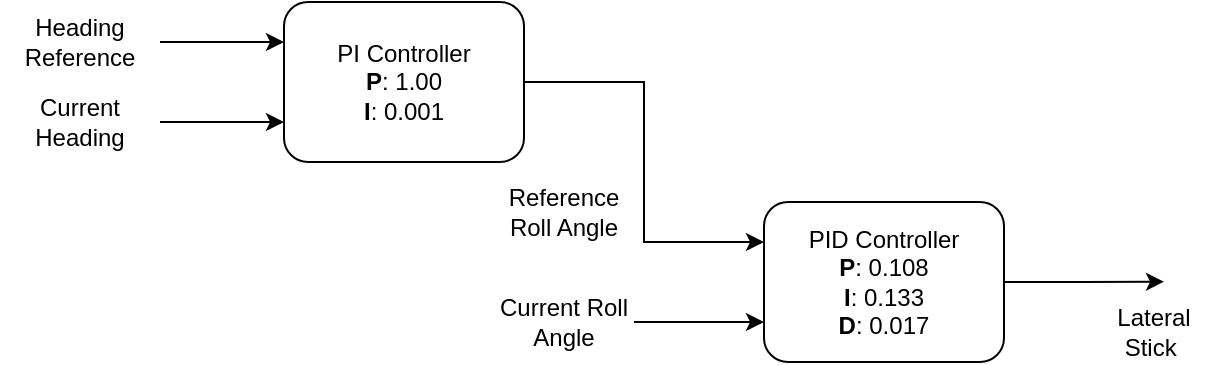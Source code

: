 <mxfile version="22.0.0" type="device">
  <diagram name="Page-1" id="YSsVkuyPNy9ZA1uG2HYC">
    <mxGraphModel dx="740" dy="756" grid="1" gridSize="10" guides="1" tooltips="1" connect="1" arrows="1" fold="1" page="1" pageScale="1" pageWidth="850" pageHeight="1100" math="0" shadow="0">
      <root>
        <mxCell id="0" />
        <mxCell id="1" parent="0" />
        <mxCell id="wv3fHxCH5PDM68DYIURw-10" style="edgeStyle=orthogonalEdgeStyle;rounded=0;orthogonalLoop=1;jettySize=auto;html=1;exitX=1;exitY=0.5;exitDx=0;exitDy=0;entryX=0;entryY=0.25;entryDx=0;entryDy=0;" edge="1" parent="1" source="wv3fHxCH5PDM68DYIURw-1" target="wv3fHxCH5PDM68DYIURw-9">
          <mxGeometry relative="1" as="geometry" />
        </mxCell>
        <mxCell id="wv3fHxCH5PDM68DYIURw-1" value="PI Controller&lt;br&gt;&lt;b&gt;P&lt;/b&gt;: 1.00&lt;br&gt;&lt;b&gt;I&lt;/b&gt;: 0.001" style="rounded=1;whiteSpace=wrap;html=1;" vertex="1" parent="1">
          <mxGeometry x="240" y="260" width="120" height="80" as="geometry" />
        </mxCell>
        <mxCell id="wv3fHxCH5PDM68DYIURw-7" style="edgeStyle=orthogonalEdgeStyle;rounded=0;orthogonalLoop=1;jettySize=auto;html=1;exitX=1;exitY=0.5;exitDx=0;exitDy=0;entryX=0;entryY=0.25;entryDx=0;entryDy=0;" edge="1" parent="1" source="wv3fHxCH5PDM68DYIURw-5" target="wv3fHxCH5PDM68DYIURw-1">
          <mxGeometry relative="1" as="geometry" />
        </mxCell>
        <mxCell id="wv3fHxCH5PDM68DYIURw-5" value="Heading Reference" style="text;html=1;strokeColor=none;fillColor=none;align=center;verticalAlign=middle;whiteSpace=wrap;rounded=0;" vertex="1" parent="1">
          <mxGeometry x="98" y="265" width="80" height="30" as="geometry" />
        </mxCell>
        <mxCell id="wv3fHxCH5PDM68DYIURw-8" style="edgeStyle=orthogonalEdgeStyle;rounded=0;orthogonalLoop=1;jettySize=auto;html=1;exitX=1;exitY=0.5;exitDx=0;exitDy=0;entryX=0;entryY=0.75;entryDx=0;entryDy=0;" edge="1" parent="1" source="wv3fHxCH5PDM68DYIURw-6" target="wv3fHxCH5PDM68DYIURw-1">
          <mxGeometry relative="1" as="geometry" />
        </mxCell>
        <mxCell id="wv3fHxCH5PDM68DYIURw-6" value="Current Heading" style="text;html=1;strokeColor=none;fillColor=none;align=center;verticalAlign=middle;whiteSpace=wrap;rounded=0;" vertex="1" parent="1">
          <mxGeometry x="98" y="305" width="80" height="30" as="geometry" />
        </mxCell>
        <mxCell id="wv3fHxCH5PDM68DYIURw-14" style="edgeStyle=orthogonalEdgeStyle;rounded=0;orthogonalLoop=1;jettySize=auto;html=1;exitX=1;exitY=0.5;exitDx=0;exitDy=0;" edge="1" parent="1" source="wv3fHxCH5PDM68DYIURw-9">
          <mxGeometry relative="1" as="geometry">
            <mxPoint x="680" y="399.833" as="targetPoint" />
          </mxGeometry>
        </mxCell>
        <mxCell id="wv3fHxCH5PDM68DYIURw-9" value="PID Controller&lt;br style=&quot;border-color: var(--border-color);&quot;&gt;&lt;b style=&quot;border-color: var(--border-color);&quot;&gt;P&lt;/b&gt;: 0.108&lt;br style=&quot;border-color: var(--border-color);&quot;&gt;&lt;b style=&quot;border-color: var(--border-color);&quot;&gt;I&lt;/b&gt;: 0.133&lt;br style=&quot;border-color: var(--border-color);&quot;&gt;&lt;b style=&quot;border-color: var(--border-color);&quot;&gt;D&lt;/b&gt;: 0.017" style="rounded=1;whiteSpace=wrap;html=1;" vertex="1" parent="1">
          <mxGeometry x="480" y="360" width="120" height="80" as="geometry" />
        </mxCell>
        <mxCell id="wv3fHxCH5PDM68DYIURw-11" value="Reference Roll Angle" style="text;html=1;strokeColor=none;fillColor=none;align=center;verticalAlign=middle;whiteSpace=wrap;rounded=0;" vertex="1" parent="1">
          <mxGeometry x="340" y="350" width="80" height="30" as="geometry" />
        </mxCell>
        <mxCell id="wv3fHxCH5PDM68DYIURw-13" style="edgeStyle=orthogonalEdgeStyle;rounded=0;orthogonalLoop=1;jettySize=auto;html=1;exitX=1;exitY=0.5;exitDx=0;exitDy=0;entryX=0;entryY=0.75;entryDx=0;entryDy=0;" edge="1" parent="1" source="wv3fHxCH5PDM68DYIURw-12" target="wv3fHxCH5PDM68DYIURw-9">
          <mxGeometry relative="1" as="geometry" />
        </mxCell>
        <mxCell id="wv3fHxCH5PDM68DYIURw-12" value="Current Roll Angle" style="text;html=1;strokeColor=none;fillColor=none;align=center;verticalAlign=middle;whiteSpace=wrap;rounded=0;" vertex="1" parent="1">
          <mxGeometry x="345" y="405" width="70" height="30" as="geometry" />
        </mxCell>
        <mxCell id="wv3fHxCH5PDM68DYIURw-15" value="Lateral Stick&amp;nbsp;" style="text;html=1;strokeColor=none;fillColor=none;align=center;verticalAlign=middle;whiteSpace=wrap;rounded=0;" vertex="1" parent="1">
          <mxGeometry x="640" y="410" width="70" height="30" as="geometry" />
        </mxCell>
      </root>
    </mxGraphModel>
  </diagram>
</mxfile>
